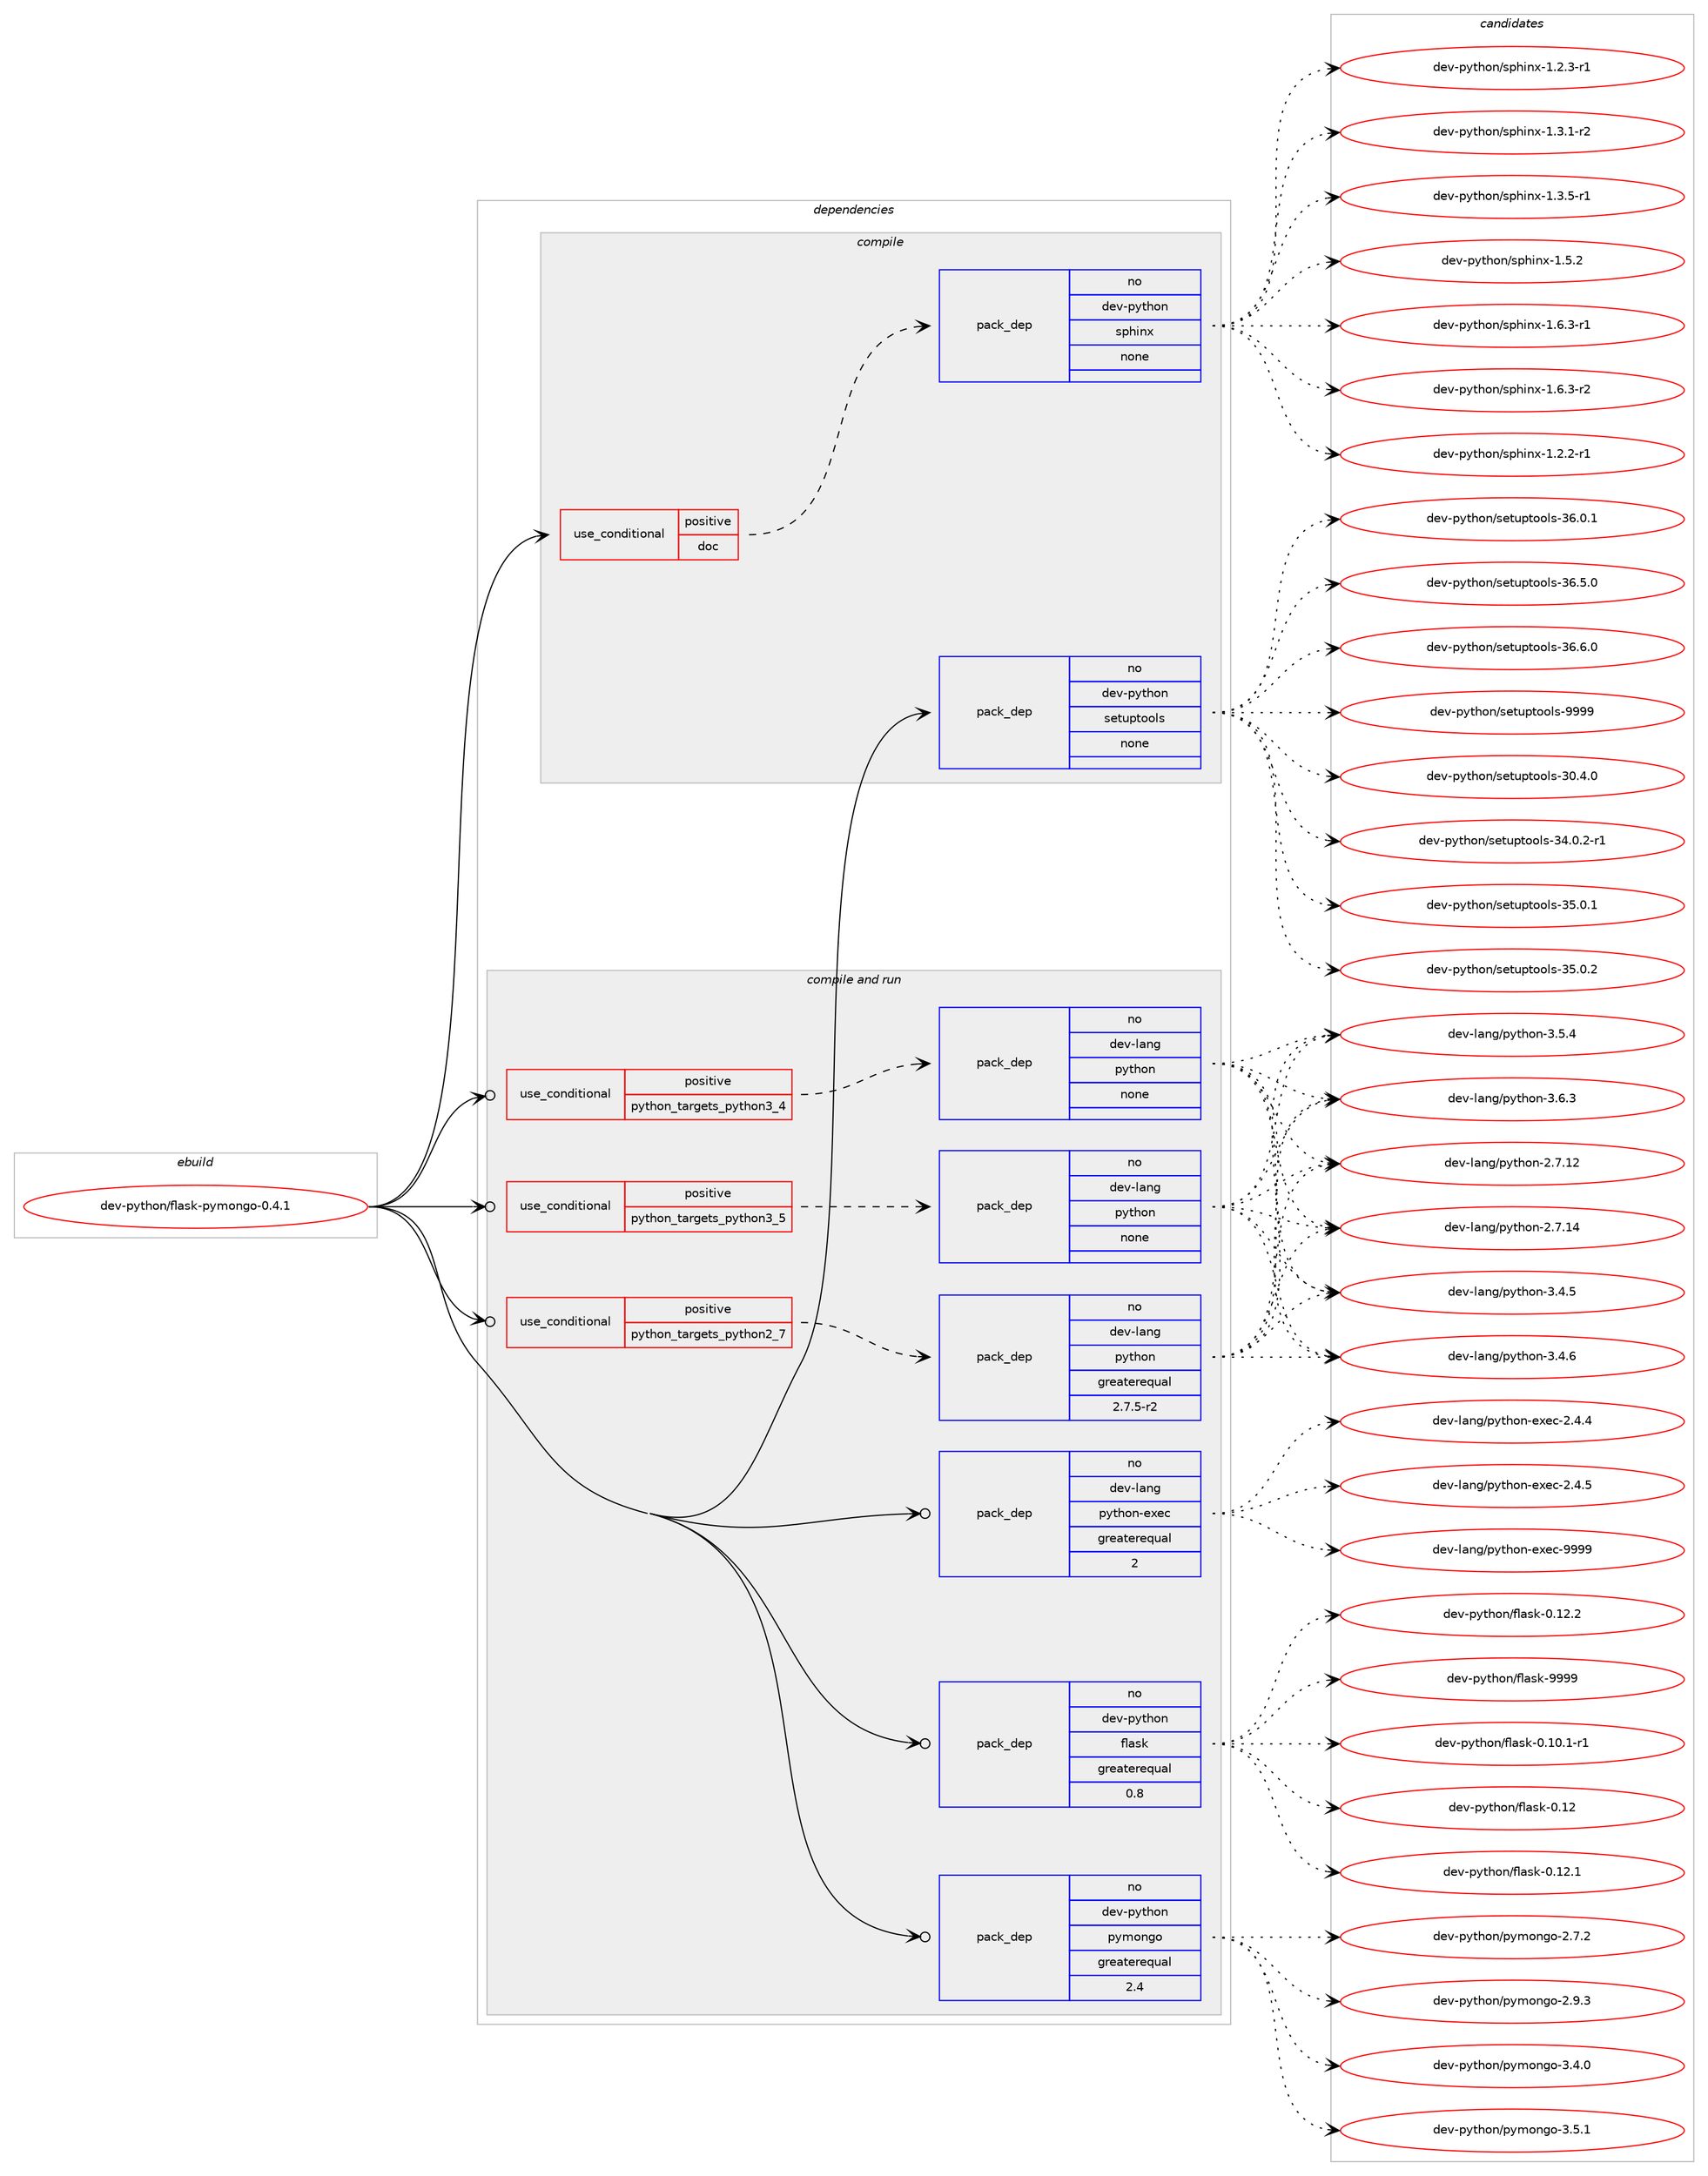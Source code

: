 digraph prolog {

# *************
# Graph options
# *************

newrank=true;
concentrate=true;
compound=true;
graph [rankdir=LR,fontname=Helvetica,fontsize=10,ranksep=1.5];#, ranksep=2.5, nodesep=0.2];
edge  [arrowhead=vee];
node  [fontname=Helvetica,fontsize=10];

# **********
# The ebuild
# **********

subgraph cluster_leftcol {
color=gray;
rank=same;
label=<<i>ebuild</i>>;
id [label="dev-python/flask-pymongo-0.4.1", color=red, width=4, href="../dev-python/flask-pymongo-0.4.1.svg"];
}

# ****************
# The dependencies
# ****************

subgraph cluster_midcol {
color=gray;
label=<<i>dependencies</i>>;
subgraph cluster_compile {
fillcolor="#eeeeee";
style=filled;
label=<<i>compile</i>>;
subgraph cond32885 {
dependency157738 [label=<<TABLE BORDER="0" CELLBORDER="1" CELLSPACING="0" CELLPADDING="4"><TR><TD ROWSPAN="3" CELLPADDING="10">use_conditional</TD></TR><TR><TD>positive</TD></TR><TR><TD>doc</TD></TR></TABLE>>, shape=none, color=red];
subgraph pack121015 {
dependency157739 [label=<<TABLE BORDER="0" CELLBORDER="1" CELLSPACING="0" CELLPADDING="4" WIDTH="220"><TR><TD ROWSPAN="6" CELLPADDING="30">pack_dep</TD></TR><TR><TD WIDTH="110">no</TD></TR><TR><TD>dev-python</TD></TR><TR><TD>sphinx</TD></TR><TR><TD>none</TD></TR><TR><TD></TD></TR></TABLE>>, shape=none, color=blue];
}
dependency157738:e -> dependency157739:w [weight=20,style="dashed",arrowhead="vee"];
}
id:e -> dependency157738:w [weight=20,style="solid",arrowhead="vee"];
subgraph pack121016 {
dependency157740 [label=<<TABLE BORDER="0" CELLBORDER="1" CELLSPACING="0" CELLPADDING="4" WIDTH="220"><TR><TD ROWSPAN="6" CELLPADDING="30">pack_dep</TD></TR><TR><TD WIDTH="110">no</TD></TR><TR><TD>dev-python</TD></TR><TR><TD>setuptools</TD></TR><TR><TD>none</TD></TR><TR><TD></TD></TR></TABLE>>, shape=none, color=blue];
}
id:e -> dependency157740:w [weight=20,style="solid",arrowhead="vee"];
}
subgraph cluster_compileandrun {
fillcolor="#eeeeee";
style=filled;
label=<<i>compile and run</i>>;
subgraph cond32886 {
dependency157741 [label=<<TABLE BORDER="0" CELLBORDER="1" CELLSPACING="0" CELLPADDING="4"><TR><TD ROWSPAN="3" CELLPADDING="10">use_conditional</TD></TR><TR><TD>positive</TD></TR><TR><TD>python_targets_python2_7</TD></TR></TABLE>>, shape=none, color=red];
subgraph pack121017 {
dependency157742 [label=<<TABLE BORDER="0" CELLBORDER="1" CELLSPACING="0" CELLPADDING="4" WIDTH="220"><TR><TD ROWSPAN="6" CELLPADDING="30">pack_dep</TD></TR><TR><TD WIDTH="110">no</TD></TR><TR><TD>dev-lang</TD></TR><TR><TD>python</TD></TR><TR><TD>greaterequal</TD></TR><TR><TD>2.7.5-r2</TD></TR></TABLE>>, shape=none, color=blue];
}
dependency157741:e -> dependency157742:w [weight=20,style="dashed",arrowhead="vee"];
}
id:e -> dependency157741:w [weight=20,style="solid",arrowhead="odotvee"];
subgraph cond32887 {
dependency157743 [label=<<TABLE BORDER="0" CELLBORDER="1" CELLSPACING="0" CELLPADDING="4"><TR><TD ROWSPAN="3" CELLPADDING="10">use_conditional</TD></TR><TR><TD>positive</TD></TR><TR><TD>python_targets_python3_4</TD></TR></TABLE>>, shape=none, color=red];
subgraph pack121018 {
dependency157744 [label=<<TABLE BORDER="0" CELLBORDER="1" CELLSPACING="0" CELLPADDING="4" WIDTH="220"><TR><TD ROWSPAN="6" CELLPADDING="30">pack_dep</TD></TR><TR><TD WIDTH="110">no</TD></TR><TR><TD>dev-lang</TD></TR><TR><TD>python</TD></TR><TR><TD>none</TD></TR><TR><TD></TD></TR></TABLE>>, shape=none, color=blue];
}
dependency157743:e -> dependency157744:w [weight=20,style="dashed",arrowhead="vee"];
}
id:e -> dependency157743:w [weight=20,style="solid",arrowhead="odotvee"];
subgraph cond32888 {
dependency157745 [label=<<TABLE BORDER="0" CELLBORDER="1" CELLSPACING="0" CELLPADDING="4"><TR><TD ROWSPAN="3" CELLPADDING="10">use_conditional</TD></TR><TR><TD>positive</TD></TR><TR><TD>python_targets_python3_5</TD></TR></TABLE>>, shape=none, color=red];
subgraph pack121019 {
dependency157746 [label=<<TABLE BORDER="0" CELLBORDER="1" CELLSPACING="0" CELLPADDING="4" WIDTH="220"><TR><TD ROWSPAN="6" CELLPADDING="30">pack_dep</TD></TR><TR><TD WIDTH="110">no</TD></TR><TR><TD>dev-lang</TD></TR><TR><TD>python</TD></TR><TR><TD>none</TD></TR><TR><TD></TD></TR></TABLE>>, shape=none, color=blue];
}
dependency157745:e -> dependency157746:w [weight=20,style="dashed",arrowhead="vee"];
}
id:e -> dependency157745:w [weight=20,style="solid",arrowhead="odotvee"];
subgraph pack121020 {
dependency157747 [label=<<TABLE BORDER="0" CELLBORDER="1" CELLSPACING="0" CELLPADDING="4" WIDTH="220"><TR><TD ROWSPAN="6" CELLPADDING="30">pack_dep</TD></TR><TR><TD WIDTH="110">no</TD></TR><TR><TD>dev-lang</TD></TR><TR><TD>python-exec</TD></TR><TR><TD>greaterequal</TD></TR><TR><TD>2</TD></TR></TABLE>>, shape=none, color=blue];
}
id:e -> dependency157747:w [weight=20,style="solid",arrowhead="odotvee"];
subgraph pack121021 {
dependency157748 [label=<<TABLE BORDER="0" CELLBORDER="1" CELLSPACING="0" CELLPADDING="4" WIDTH="220"><TR><TD ROWSPAN="6" CELLPADDING="30">pack_dep</TD></TR><TR><TD WIDTH="110">no</TD></TR><TR><TD>dev-python</TD></TR><TR><TD>flask</TD></TR><TR><TD>greaterequal</TD></TR><TR><TD>0.8</TD></TR></TABLE>>, shape=none, color=blue];
}
id:e -> dependency157748:w [weight=20,style="solid",arrowhead="odotvee"];
subgraph pack121022 {
dependency157749 [label=<<TABLE BORDER="0" CELLBORDER="1" CELLSPACING="0" CELLPADDING="4" WIDTH="220"><TR><TD ROWSPAN="6" CELLPADDING="30">pack_dep</TD></TR><TR><TD WIDTH="110">no</TD></TR><TR><TD>dev-python</TD></TR><TR><TD>pymongo</TD></TR><TR><TD>greaterequal</TD></TR><TR><TD>2.4</TD></TR></TABLE>>, shape=none, color=blue];
}
id:e -> dependency157749:w [weight=20,style="solid",arrowhead="odotvee"];
}
subgraph cluster_run {
fillcolor="#eeeeee";
style=filled;
label=<<i>run</i>>;
}
}

# **************
# The candidates
# **************

subgraph cluster_choices {
rank=same;
color=gray;
label=<<i>candidates</i>>;

subgraph choice121015 {
color=black;
nodesep=1;
choice10010111845112121116104111110471151121041051101204549465046504511449 [label="dev-python/sphinx-1.2.2-r1", color=red, width=4,href="../dev-python/sphinx-1.2.2-r1.svg"];
choice10010111845112121116104111110471151121041051101204549465046514511449 [label="dev-python/sphinx-1.2.3-r1", color=red, width=4,href="../dev-python/sphinx-1.2.3-r1.svg"];
choice10010111845112121116104111110471151121041051101204549465146494511450 [label="dev-python/sphinx-1.3.1-r2", color=red, width=4,href="../dev-python/sphinx-1.3.1-r2.svg"];
choice10010111845112121116104111110471151121041051101204549465146534511449 [label="dev-python/sphinx-1.3.5-r1", color=red, width=4,href="../dev-python/sphinx-1.3.5-r1.svg"];
choice1001011184511212111610411111047115112104105110120454946534650 [label="dev-python/sphinx-1.5.2", color=red, width=4,href="../dev-python/sphinx-1.5.2.svg"];
choice10010111845112121116104111110471151121041051101204549465446514511449 [label="dev-python/sphinx-1.6.3-r1", color=red, width=4,href="../dev-python/sphinx-1.6.3-r1.svg"];
choice10010111845112121116104111110471151121041051101204549465446514511450 [label="dev-python/sphinx-1.6.3-r2", color=red, width=4,href="../dev-python/sphinx-1.6.3-r2.svg"];
dependency157739:e -> choice10010111845112121116104111110471151121041051101204549465046504511449:w [style=dotted,weight="100"];
dependency157739:e -> choice10010111845112121116104111110471151121041051101204549465046514511449:w [style=dotted,weight="100"];
dependency157739:e -> choice10010111845112121116104111110471151121041051101204549465146494511450:w [style=dotted,weight="100"];
dependency157739:e -> choice10010111845112121116104111110471151121041051101204549465146534511449:w [style=dotted,weight="100"];
dependency157739:e -> choice1001011184511212111610411111047115112104105110120454946534650:w [style=dotted,weight="100"];
dependency157739:e -> choice10010111845112121116104111110471151121041051101204549465446514511449:w [style=dotted,weight="100"];
dependency157739:e -> choice10010111845112121116104111110471151121041051101204549465446514511450:w [style=dotted,weight="100"];
}
subgraph choice121016 {
color=black;
nodesep=1;
choice100101118451121211161041111104711510111611711211611111110811545514846524648 [label="dev-python/setuptools-30.4.0", color=red, width=4,href="../dev-python/setuptools-30.4.0.svg"];
choice1001011184511212111610411111047115101116117112116111111108115455152464846504511449 [label="dev-python/setuptools-34.0.2-r1", color=red, width=4,href="../dev-python/setuptools-34.0.2-r1.svg"];
choice100101118451121211161041111104711510111611711211611111110811545515346484649 [label="dev-python/setuptools-35.0.1", color=red, width=4,href="../dev-python/setuptools-35.0.1.svg"];
choice100101118451121211161041111104711510111611711211611111110811545515346484650 [label="dev-python/setuptools-35.0.2", color=red, width=4,href="../dev-python/setuptools-35.0.2.svg"];
choice100101118451121211161041111104711510111611711211611111110811545515446484649 [label="dev-python/setuptools-36.0.1", color=red, width=4,href="../dev-python/setuptools-36.0.1.svg"];
choice100101118451121211161041111104711510111611711211611111110811545515446534648 [label="dev-python/setuptools-36.5.0", color=red, width=4,href="../dev-python/setuptools-36.5.0.svg"];
choice100101118451121211161041111104711510111611711211611111110811545515446544648 [label="dev-python/setuptools-36.6.0", color=red, width=4,href="../dev-python/setuptools-36.6.0.svg"];
choice10010111845112121116104111110471151011161171121161111111081154557575757 [label="dev-python/setuptools-9999", color=red, width=4,href="../dev-python/setuptools-9999.svg"];
dependency157740:e -> choice100101118451121211161041111104711510111611711211611111110811545514846524648:w [style=dotted,weight="100"];
dependency157740:e -> choice1001011184511212111610411111047115101116117112116111111108115455152464846504511449:w [style=dotted,weight="100"];
dependency157740:e -> choice100101118451121211161041111104711510111611711211611111110811545515346484649:w [style=dotted,weight="100"];
dependency157740:e -> choice100101118451121211161041111104711510111611711211611111110811545515346484650:w [style=dotted,weight="100"];
dependency157740:e -> choice100101118451121211161041111104711510111611711211611111110811545515446484649:w [style=dotted,weight="100"];
dependency157740:e -> choice100101118451121211161041111104711510111611711211611111110811545515446534648:w [style=dotted,weight="100"];
dependency157740:e -> choice100101118451121211161041111104711510111611711211611111110811545515446544648:w [style=dotted,weight="100"];
dependency157740:e -> choice10010111845112121116104111110471151011161171121161111111081154557575757:w [style=dotted,weight="100"];
}
subgraph choice121017 {
color=black;
nodesep=1;
choice10010111845108971101034711212111610411111045504655464950 [label="dev-lang/python-2.7.12", color=red, width=4,href="../dev-lang/python-2.7.12.svg"];
choice10010111845108971101034711212111610411111045504655464952 [label="dev-lang/python-2.7.14", color=red, width=4,href="../dev-lang/python-2.7.14.svg"];
choice100101118451089711010347112121116104111110455146524653 [label="dev-lang/python-3.4.5", color=red, width=4,href="../dev-lang/python-3.4.5.svg"];
choice100101118451089711010347112121116104111110455146524654 [label="dev-lang/python-3.4.6", color=red, width=4,href="../dev-lang/python-3.4.6.svg"];
choice100101118451089711010347112121116104111110455146534652 [label="dev-lang/python-3.5.4", color=red, width=4,href="../dev-lang/python-3.5.4.svg"];
choice100101118451089711010347112121116104111110455146544651 [label="dev-lang/python-3.6.3", color=red, width=4,href="../dev-lang/python-3.6.3.svg"];
dependency157742:e -> choice10010111845108971101034711212111610411111045504655464950:w [style=dotted,weight="100"];
dependency157742:e -> choice10010111845108971101034711212111610411111045504655464952:w [style=dotted,weight="100"];
dependency157742:e -> choice100101118451089711010347112121116104111110455146524653:w [style=dotted,weight="100"];
dependency157742:e -> choice100101118451089711010347112121116104111110455146524654:w [style=dotted,weight="100"];
dependency157742:e -> choice100101118451089711010347112121116104111110455146534652:w [style=dotted,weight="100"];
dependency157742:e -> choice100101118451089711010347112121116104111110455146544651:w [style=dotted,weight="100"];
}
subgraph choice121018 {
color=black;
nodesep=1;
choice10010111845108971101034711212111610411111045504655464950 [label="dev-lang/python-2.7.12", color=red, width=4,href="../dev-lang/python-2.7.12.svg"];
choice10010111845108971101034711212111610411111045504655464952 [label="dev-lang/python-2.7.14", color=red, width=4,href="../dev-lang/python-2.7.14.svg"];
choice100101118451089711010347112121116104111110455146524653 [label="dev-lang/python-3.4.5", color=red, width=4,href="../dev-lang/python-3.4.5.svg"];
choice100101118451089711010347112121116104111110455146524654 [label="dev-lang/python-3.4.6", color=red, width=4,href="../dev-lang/python-3.4.6.svg"];
choice100101118451089711010347112121116104111110455146534652 [label="dev-lang/python-3.5.4", color=red, width=4,href="../dev-lang/python-3.5.4.svg"];
choice100101118451089711010347112121116104111110455146544651 [label="dev-lang/python-3.6.3", color=red, width=4,href="../dev-lang/python-3.6.3.svg"];
dependency157744:e -> choice10010111845108971101034711212111610411111045504655464950:w [style=dotted,weight="100"];
dependency157744:e -> choice10010111845108971101034711212111610411111045504655464952:w [style=dotted,weight="100"];
dependency157744:e -> choice100101118451089711010347112121116104111110455146524653:w [style=dotted,weight="100"];
dependency157744:e -> choice100101118451089711010347112121116104111110455146524654:w [style=dotted,weight="100"];
dependency157744:e -> choice100101118451089711010347112121116104111110455146534652:w [style=dotted,weight="100"];
dependency157744:e -> choice100101118451089711010347112121116104111110455146544651:w [style=dotted,weight="100"];
}
subgraph choice121019 {
color=black;
nodesep=1;
choice10010111845108971101034711212111610411111045504655464950 [label="dev-lang/python-2.7.12", color=red, width=4,href="../dev-lang/python-2.7.12.svg"];
choice10010111845108971101034711212111610411111045504655464952 [label="dev-lang/python-2.7.14", color=red, width=4,href="../dev-lang/python-2.7.14.svg"];
choice100101118451089711010347112121116104111110455146524653 [label="dev-lang/python-3.4.5", color=red, width=4,href="../dev-lang/python-3.4.5.svg"];
choice100101118451089711010347112121116104111110455146524654 [label="dev-lang/python-3.4.6", color=red, width=4,href="../dev-lang/python-3.4.6.svg"];
choice100101118451089711010347112121116104111110455146534652 [label="dev-lang/python-3.5.4", color=red, width=4,href="../dev-lang/python-3.5.4.svg"];
choice100101118451089711010347112121116104111110455146544651 [label="dev-lang/python-3.6.3", color=red, width=4,href="../dev-lang/python-3.6.3.svg"];
dependency157746:e -> choice10010111845108971101034711212111610411111045504655464950:w [style=dotted,weight="100"];
dependency157746:e -> choice10010111845108971101034711212111610411111045504655464952:w [style=dotted,weight="100"];
dependency157746:e -> choice100101118451089711010347112121116104111110455146524653:w [style=dotted,weight="100"];
dependency157746:e -> choice100101118451089711010347112121116104111110455146524654:w [style=dotted,weight="100"];
dependency157746:e -> choice100101118451089711010347112121116104111110455146534652:w [style=dotted,weight="100"];
dependency157746:e -> choice100101118451089711010347112121116104111110455146544651:w [style=dotted,weight="100"];
}
subgraph choice121020 {
color=black;
nodesep=1;
choice1001011184510897110103471121211161041111104510112010199455046524652 [label="dev-lang/python-exec-2.4.4", color=red, width=4,href="../dev-lang/python-exec-2.4.4.svg"];
choice1001011184510897110103471121211161041111104510112010199455046524653 [label="dev-lang/python-exec-2.4.5", color=red, width=4,href="../dev-lang/python-exec-2.4.5.svg"];
choice10010111845108971101034711212111610411111045101120101994557575757 [label="dev-lang/python-exec-9999", color=red, width=4,href="../dev-lang/python-exec-9999.svg"];
dependency157747:e -> choice1001011184510897110103471121211161041111104510112010199455046524652:w [style=dotted,weight="100"];
dependency157747:e -> choice1001011184510897110103471121211161041111104510112010199455046524653:w [style=dotted,weight="100"];
dependency157747:e -> choice10010111845108971101034711212111610411111045101120101994557575757:w [style=dotted,weight="100"];
}
subgraph choice121021 {
color=black;
nodesep=1;
choice100101118451121211161041111104710210897115107454846494846494511449 [label="dev-python/flask-0.10.1-r1", color=red, width=4,href="../dev-python/flask-0.10.1-r1.svg"];
choice1001011184511212111610411111047102108971151074548464950 [label="dev-python/flask-0.12", color=red, width=4,href="../dev-python/flask-0.12.svg"];
choice10010111845112121116104111110471021089711510745484649504649 [label="dev-python/flask-0.12.1", color=red, width=4,href="../dev-python/flask-0.12.1.svg"];
choice10010111845112121116104111110471021089711510745484649504650 [label="dev-python/flask-0.12.2", color=red, width=4,href="../dev-python/flask-0.12.2.svg"];
choice1001011184511212111610411111047102108971151074557575757 [label="dev-python/flask-9999", color=red, width=4,href="../dev-python/flask-9999.svg"];
dependency157748:e -> choice100101118451121211161041111104710210897115107454846494846494511449:w [style=dotted,weight="100"];
dependency157748:e -> choice1001011184511212111610411111047102108971151074548464950:w [style=dotted,weight="100"];
dependency157748:e -> choice10010111845112121116104111110471021089711510745484649504649:w [style=dotted,weight="100"];
dependency157748:e -> choice10010111845112121116104111110471021089711510745484649504650:w [style=dotted,weight="100"];
dependency157748:e -> choice1001011184511212111610411111047102108971151074557575757:w [style=dotted,weight="100"];
}
subgraph choice121022 {
color=black;
nodesep=1;
choice1001011184511212111610411111047112121109111110103111455046554650 [label="dev-python/pymongo-2.7.2", color=red, width=4,href="../dev-python/pymongo-2.7.2.svg"];
choice1001011184511212111610411111047112121109111110103111455046574651 [label="dev-python/pymongo-2.9.3", color=red, width=4,href="../dev-python/pymongo-2.9.3.svg"];
choice1001011184511212111610411111047112121109111110103111455146524648 [label="dev-python/pymongo-3.4.0", color=red, width=4,href="../dev-python/pymongo-3.4.0.svg"];
choice1001011184511212111610411111047112121109111110103111455146534649 [label="dev-python/pymongo-3.5.1", color=red, width=4,href="../dev-python/pymongo-3.5.1.svg"];
dependency157749:e -> choice1001011184511212111610411111047112121109111110103111455046554650:w [style=dotted,weight="100"];
dependency157749:e -> choice1001011184511212111610411111047112121109111110103111455046574651:w [style=dotted,weight="100"];
dependency157749:e -> choice1001011184511212111610411111047112121109111110103111455146524648:w [style=dotted,weight="100"];
dependency157749:e -> choice1001011184511212111610411111047112121109111110103111455146534649:w [style=dotted,weight="100"];
}
}

}
